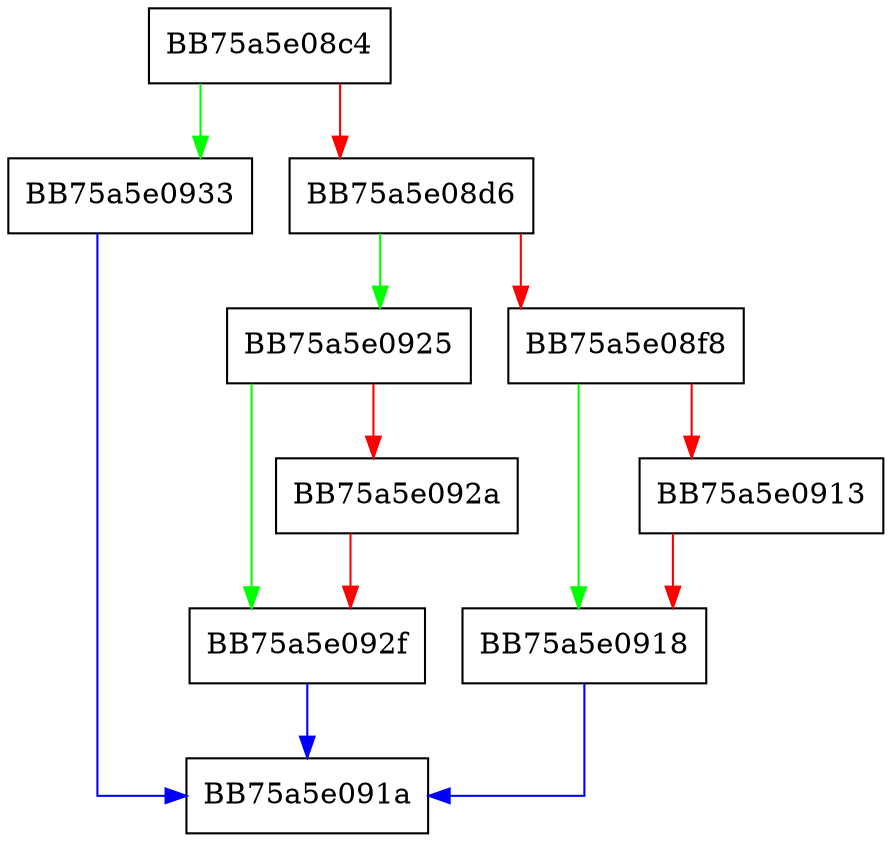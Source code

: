 digraph GetProcessCommandLine {
  node [shape="box"];
  graph [splines=ortho];
  BB75a5e08c4 -> BB75a5e0933 [color="green"];
  BB75a5e08c4 -> BB75a5e08d6 [color="red"];
  BB75a5e08d6 -> BB75a5e0925 [color="green"];
  BB75a5e08d6 -> BB75a5e08f8 [color="red"];
  BB75a5e08f8 -> BB75a5e0918 [color="green"];
  BB75a5e08f8 -> BB75a5e0913 [color="red"];
  BB75a5e0913 -> BB75a5e0918 [color="red"];
  BB75a5e0918 -> BB75a5e091a [color="blue"];
  BB75a5e0925 -> BB75a5e092f [color="green"];
  BB75a5e0925 -> BB75a5e092a [color="red"];
  BB75a5e092a -> BB75a5e092f [color="red"];
  BB75a5e092f -> BB75a5e091a [color="blue"];
  BB75a5e0933 -> BB75a5e091a [color="blue"];
}
